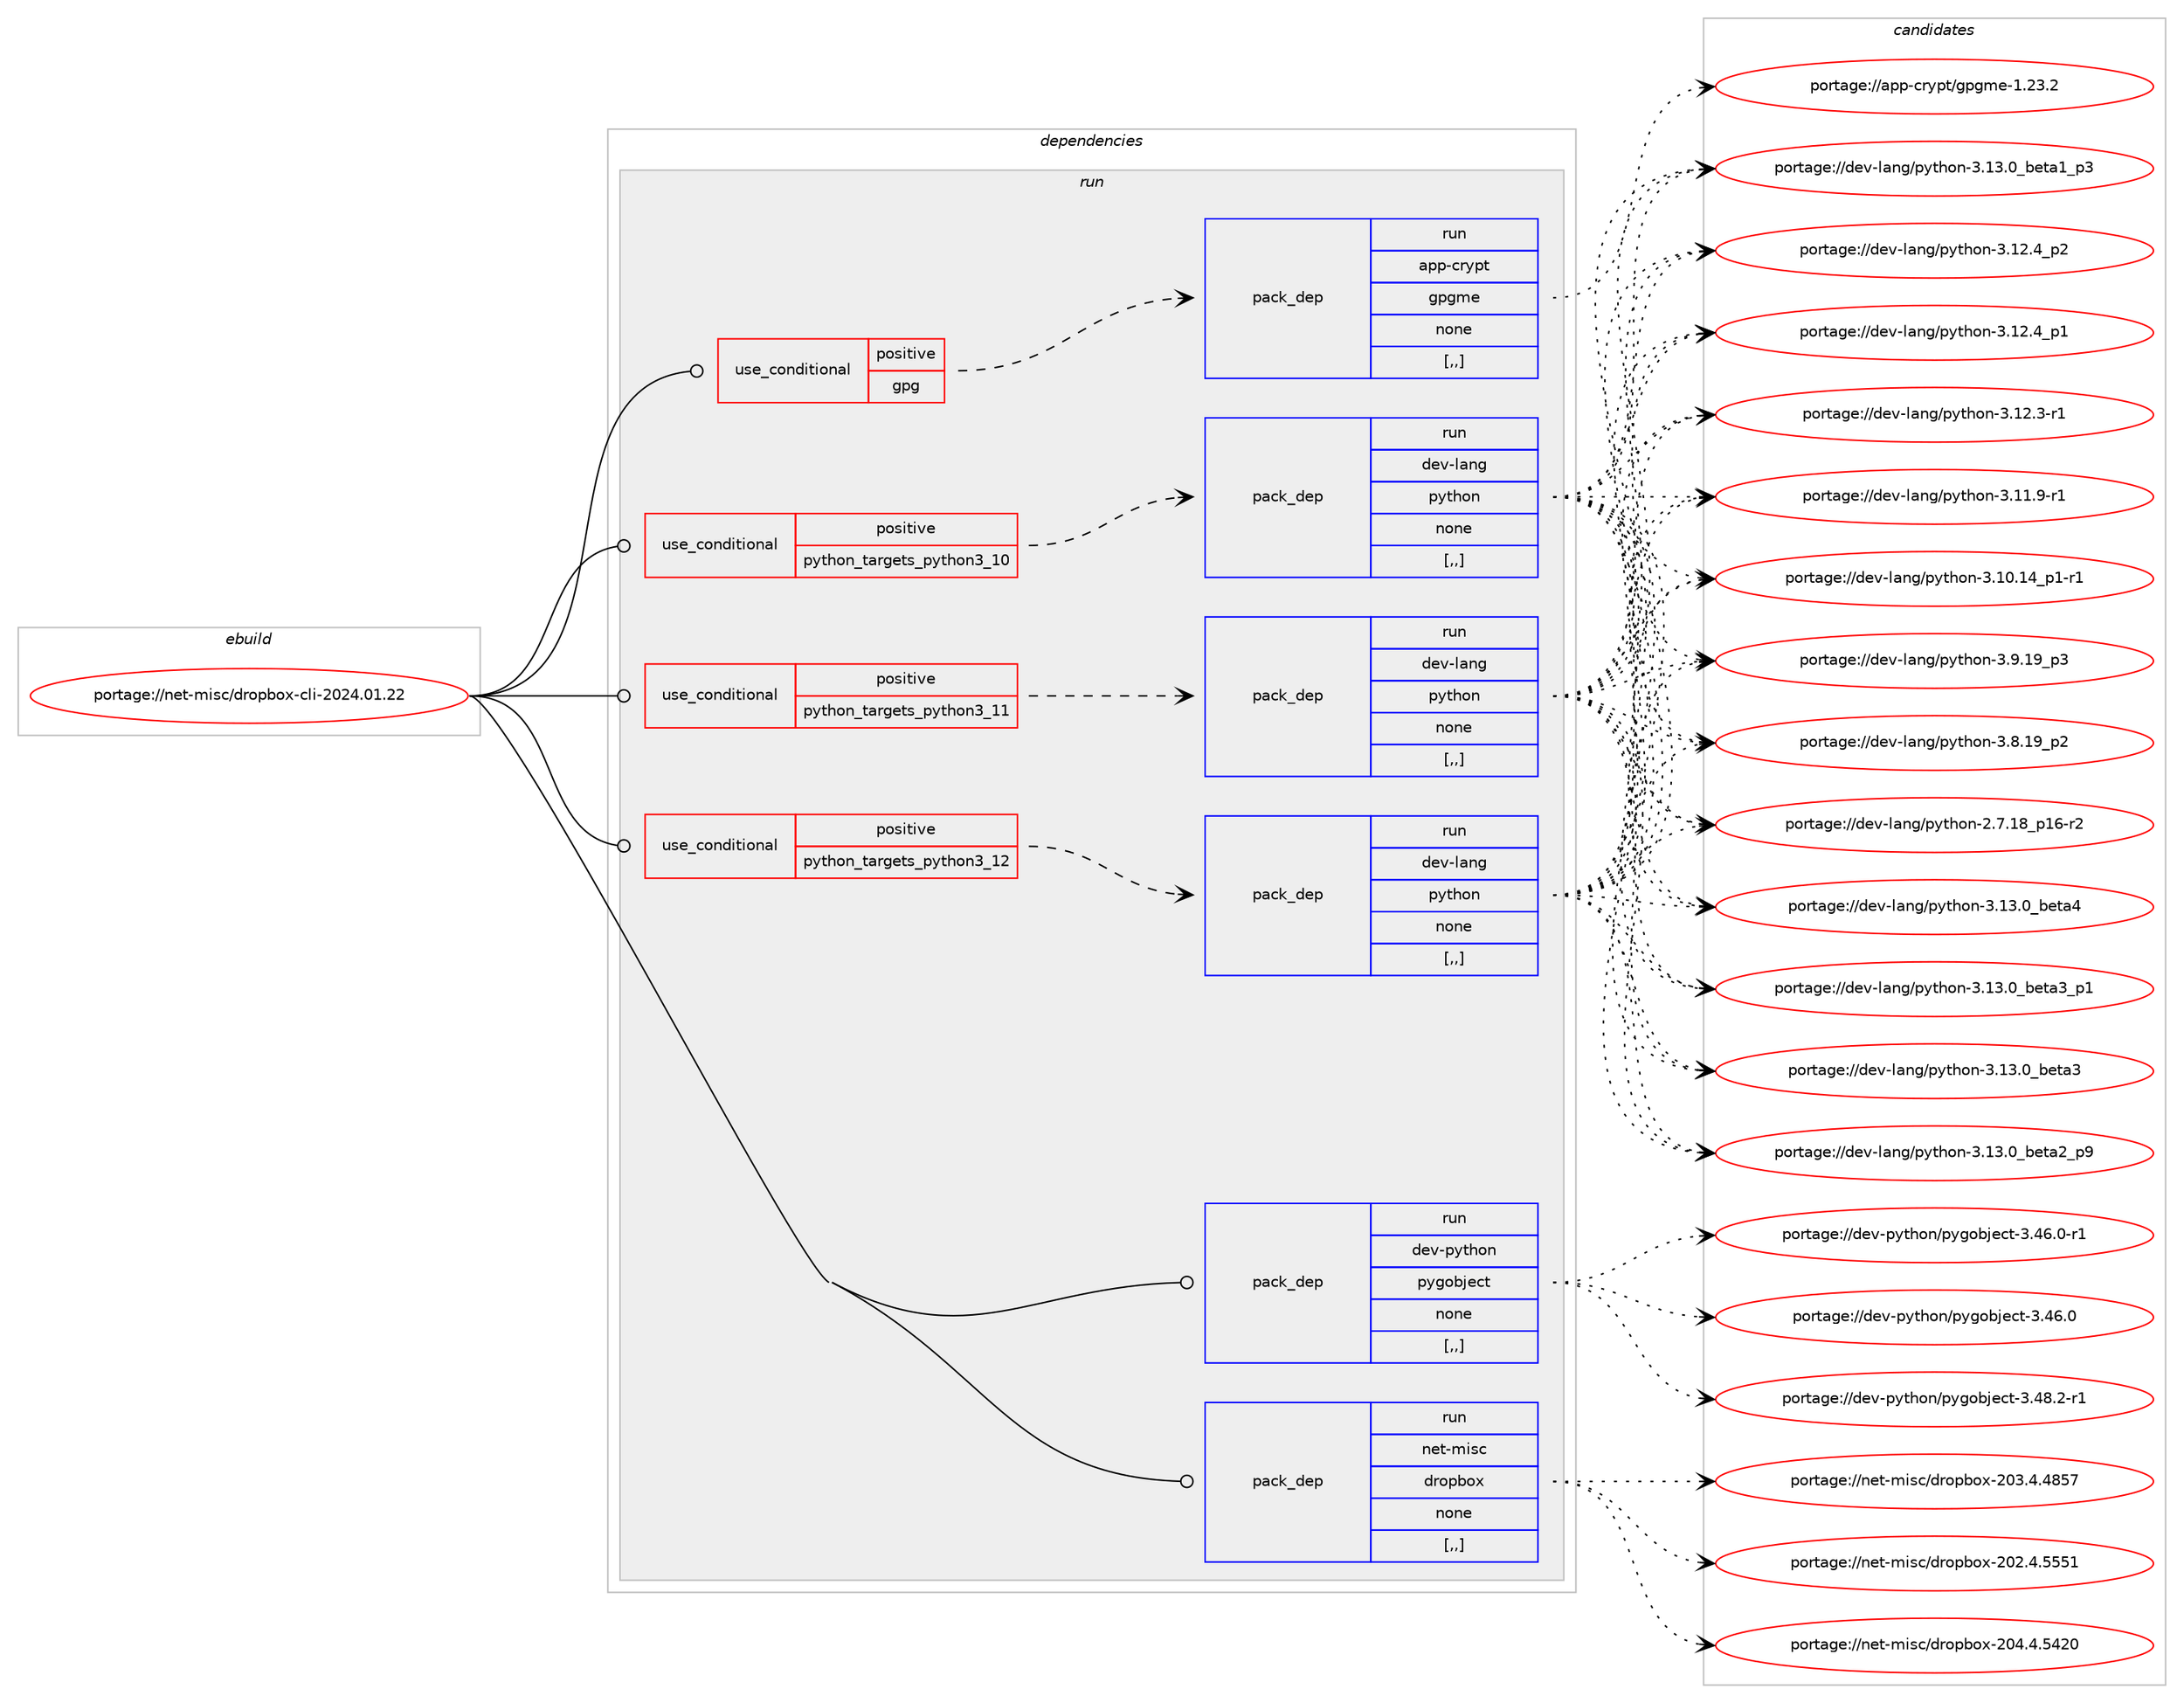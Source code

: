 digraph prolog {

# *************
# Graph options
# *************

newrank=true;
concentrate=true;
compound=true;
graph [rankdir=LR,fontname=Helvetica,fontsize=10,ranksep=1.5];#, ranksep=2.5, nodesep=0.2];
edge  [arrowhead=vee];
node  [fontname=Helvetica,fontsize=10];

# **********
# The ebuild
# **********

subgraph cluster_leftcol {
color=gray;
label=<<i>ebuild</i>>;
id [label="portage://net-misc/dropbox-cli-2024.01.22", color=red, width=4, href="../net-misc/dropbox-cli-2024.01.22.svg"];
}

# ****************
# The dependencies
# ****************

subgraph cluster_midcol {
color=gray;
label=<<i>dependencies</i>>;
subgraph cluster_compile {
fillcolor="#eeeeee";
style=filled;
label=<<i>compile</i>>;
}
subgraph cluster_compileandrun {
fillcolor="#eeeeee";
style=filled;
label=<<i>compile and run</i>>;
}
subgraph cluster_run {
fillcolor="#eeeeee";
style=filled;
label=<<i>run</i>>;
subgraph cond97004 {
dependency369056 [label=<<TABLE BORDER="0" CELLBORDER="1" CELLSPACING="0" CELLPADDING="4"><TR><TD ROWSPAN="3" CELLPADDING="10">use_conditional</TD></TR><TR><TD>positive</TD></TR><TR><TD>gpg</TD></TR></TABLE>>, shape=none, color=red];
subgraph pack269392 {
dependency369057 [label=<<TABLE BORDER="0" CELLBORDER="1" CELLSPACING="0" CELLPADDING="4" WIDTH="220"><TR><TD ROWSPAN="6" CELLPADDING="30">pack_dep</TD></TR><TR><TD WIDTH="110">run</TD></TR><TR><TD>app-crypt</TD></TR><TR><TD>gpgme</TD></TR><TR><TD>none</TD></TR><TR><TD>[,,]</TD></TR></TABLE>>, shape=none, color=blue];
}
dependency369056:e -> dependency369057:w [weight=20,style="dashed",arrowhead="vee"];
}
id:e -> dependency369056:w [weight=20,style="solid",arrowhead="odot"];
subgraph cond97005 {
dependency369058 [label=<<TABLE BORDER="0" CELLBORDER="1" CELLSPACING="0" CELLPADDING="4"><TR><TD ROWSPAN="3" CELLPADDING="10">use_conditional</TD></TR><TR><TD>positive</TD></TR><TR><TD>python_targets_python3_10</TD></TR></TABLE>>, shape=none, color=red];
subgraph pack269393 {
dependency369059 [label=<<TABLE BORDER="0" CELLBORDER="1" CELLSPACING="0" CELLPADDING="4" WIDTH="220"><TR><TD ROWSPAN="6" CELLPADDING="30">pack_dep</TD></TR><TR><TD WIDTH="110">run</TD></TR><TR><TD>dev-lang</TD></TR><TR><TD>python</TD></TR><TR><TD>none</TD></TR><TR><TD>[,,]</TD></TR></TABLE>>, shape=none, color=blue];
}
dependency369058:e -> dependency369059:w [weight=20,style="dashed",arrowhead="vee"];
}
id:e -> dependency369058:w [weight=20,style="solid",arrowhead="odot"];
subgraph cond97006 {
dependency369060 [label=<<TABLE BORDER="0" CELLBORDER="1" CELLSPACING="0" CELLPADDING="4"><TR><TD ROWSPAN="3" CELLPADDING="10">use_conditional</TD></TR><TR><TD>positive</TD></TR><TR><TD>python_targets_python3_11</TD></TR></TABLE>>, shape=none, color=red];
subgraph pack269394 {
dependency369061 [label=<<TABLE BORDER="0" CELLBORDER="1" CELLSPACING="0" CELLPADDING="4" WIDTH="220"><TR><TD ROWSPAN="6" CELLPADDING="30">pack_dep</TD></TR><TR><TD WIDTH="110">run</TD></TR><TR><TD>dev-lang</TD></TR><TR><TD>python</TD></TR><TR><TD>none</TD></TR><TR><TD>[,,]</TD></TR></TABLE>>, shape=none, color=blue];
}
dependency369060:e -> dependency369061:w [weight=20,style="dashed",arrowhead="vee"];
}
id:e -> dependency369060:w [weight=20,style="solid",arrowhead="odot"];
subgraph cond97007 {
dependency369062 [label=<<TABLE BORDER="0" CELLBORDER="1" CELLSPACING="0" CELLPADDING="4"><TR><TD ROWSPAN="3" CELLPADDING="10">use_conditional</TD></TR><TR><TD>positive</TD></TR><TR><TD>python_targets_python3_12</TD></TR></TABLE>>, shape=none, color=red];
subgraph pack269395 {
dependency369063 [label=<<TABLE BORDER="0" CELLBORDER="1" CELLSPACING="0" CELLPADDING="4" WIDTH="220"><TR><TD ROWSPAN="6" CELLPADDING="30">pack_dep</TD></TR><TR><TD WIDTH="110">run</TD></TR><TR><TD>dev-lang</TD></TR><TR><TD>python</TD></TR><TR><TD>none</TD></TR><TR><TD>[,,]</TD></TR></TABLE>>, shape=none, color=blue];
}
dependency369062:e -> dependency369063:w [weight=20,style="dashed",arrowhead="vee"];
}
id:e -> dependency369062:w [weight=20,style="solid",arrowhead="odot"];
subgraph pack269396 {
dependency369064 [label=<<TABLE BORDER="0" CELLBORDER="1" CELLSPACING="0" CELLPADDING="4" WIDTH="220"><TR><TD ROWSPAN="6" CELLPADDING="30">pack_dep</TD></TR><TR><TD WIDTH="110">run</TD></TR><TR><TD>dev-python</TD></TR><TR><TD>pygobject</TD></TR><TR><TD>none</TD></TR><TR><TD>[,,]</TD></TR></TABLE>>, shape=none, color=blue];
}
id:e -> dependency369064:w [weight=20,style="solid",arrowhead="odot"];
subgraph pack269397 {
dependency369065 [label=<<TABLE BORDER="0" CELLBORDER="1" CELLSPACING="0" CELLPADDING="4" WIDTH="220"><TR><TD ROWSPAN="6" CELLPADDING="30">pack_dep</TD></TR><TR><TD WIDTH="110">run</TD></TR><TR><TD>net-misc</TD></TR><TR><TD>dropbox</TD></TR><TR><TD>none</TD></TR><TR><TD>[,,]</TD></TR></TABLE>>, shape=none, color=blue];
}
id:e -> dependency369065:w [weight=20,style="solid",arrowhead="odot"];
}
}

# **************
# The candidates
# **************

subgraph cluster_choices {
rank=same;
color=gray;
label=<<i>candidates</i>>;

subgraph choice269392 {
color=black;
nodesep=1;
choice9711211245991141211121164710311210310910145494650514650 [label="portage://app-crypt/gpgme-1.23.2", color=red, width=4,href="../app-crypt/gpgme-1.23.2.svg"];
dependency369057:e -> choice9711211245991141211121164710311210310910145494650514650:w [style=dotted,weight="100"];
}
subgraph choice269393 {
color=black;
nodesep=1;
choice1001011184510897110103471121211161041111104551464951464895981011169752 [label="portage://dev-lang/python-3.13.0_beta4", color=red, width=4,href="../dev-lang/python-3.13.0_beta4.svg"];
choice10010111845108971101034711212111610411111045514649514648959810111697519511249 [label="portage://dev-lang/python-3.13.0_beta3_p1", color=red, width=4,href="../dev-lang/python-3.13.0_beta3_p1.svg"];
choice1001011184510897110103471121211161041111104551464951464895981011169751 [label="portage://dev-lang/python-3.13.0_beta3", color=red, width=4,href="../dev-lang/python-3.13.0_beta3.svg"];
choice10010111845108971101034711212111610411111045514649514648959810111697509511257 [label="portage://dev-lang/python-3.13.0_beta2_p9", color=red, width=4,href="../dev-lang/python-3.13.0_beta2_p9.svg"];
choice10010111845108971101034711212111610411111045514649514648959810111697499511251 [label="portage://dev-lang/python-3.13.0_beta1_p3", color=red, width=4,href="../dev-lang/python-3.13.0_beta1_p3.svg"];
choice100101118451089711010347112121116104111110455146495046529511250 [label="portage://dev-lang/python-3.12.4_p2", color=red, width=4,href="../dev-lang/python-3.12.4_p2.svg"];
choice100101118451089711010347112121116104111110455146495046529511249 [label="portage://dev-lang/python-3.12.4_p1", color=red, width=4,href="../dev-lang/python-3.12.4_p1.svg"];
choice100101118451089711010347112121116104111110455146495046514511449 [label="portage://dev-lang/python-3.12.3-r1", color=red, width=4,href="../dev-lang/python-3.12.3-r1.svg"];
choice100101118451089711010347112121116104111110455146494946574511449 [label="portage://dev-lang/python-3.11.9-r1", color=red, width=4,href="../dev-lang/python-3.11.9-r1.svg"];
choice100101118451089711010347112121116104111110455146494846495295112494511449 [label="portage://dev-lang/python-3.10.14_p1-r1", color=red, width=4,href="../dev-lang/python-3.10.14_p1-r1.svg"];
choice100101118451089711010347112121116104111110455146574649579511251 [label="portage://dev-lang/python-3.9.19_p3", color=red, width=4,href="../dev-lang/python-3.9.19_p3.svg"];
choice100101118451089711010347112121116104111110455146564649579511250 [label="portage://dev-lang/python-3.8.19_p2", color=red, width=4,href="../dev-lang/python-3.8.19_p2.svg"];
choice100101118451089711010347112121116104111110455046554649569511249544511450 [label="portage://dev-lang/python-2.7.18_p16-r2", color=red, width=4,href="../dev-lang/python-2.7.18_p16-r2.svg"];
dependency369059:e -> choice1001011184510897110103471121211161041111104551464951464895981011169752:w [style=dotted,weight="100"];
dependency369059:e -> choice10010111845108971101034711212111610411111045514649514648959810111697519511249:w [style=dotted,weight="100"];
dependency369059:e -> choice1001011184510897110103471121211161041111104551464951464895981011169751:w [style=dotted,weight="100"];
dependency369059:e -> choice10010111845108971101034711212111610411111045514649514648959810111697509511257:w [style=dotted,weight="100"];
dependency369059:e -> choice10010111845108971101034711212111610411111045514649514648959810111697499511251:w [style=dotted,weight="100"];
dependency369059:e -> choice100101118451089711010347112121116104111110455146495046529511250:w [style=dotted,weight="100"];
dependency369059:e -> choice100101118451089711010347112121116104111110455146495046529511249:w [style=dotted,weight="100"];
dependency369059:e -> choice100101118451089711010347112121116104111110455146495046514511449:w [style=dotted,weight="100"];
dependency369059:e -> choice100101118451089711010347112121116104111110455146494946574511449:w [style=dotted,weight="100"];
dependency369059:e -> choice100101118451089711010347112121116104111110455146494846495295112494511449:w [style=dotted,weight="100"];
dependency369059:e -> choice100101118451089711010347112121116104111110455146574649579511251:w [style=dotted,weight="100"];
dependency369059:e -> choice100101118451089711010347112121116104111110455146564649579511250:w [style=dotted,weight="100"];
dependency369059:e -> choice100101118451089711010347112121116104111110455046554649569511249544511450:w [style=dotted,weight="100"];
}
subgraph choice269394 {
color=black;
nodesep=1;
choice1001011184510897110103471121211161041111104551464951464895981011169752 [label="portage://dev-lang/python-3.13.0_beta4", color=red, width=4,href="../dev-lang/python-3.13.0_beta4.svg"];
choice10010111845108971101034711212111610411111045514649514648959810111697519511249 [label="portage://dev-lang/python-3.13.0_beta3_p1", color=red, width=4,href="../dev-lang/python-3.13.0_beta3_p1.svg"];
choice1001011184510897110103471121211161041111104551464951464895981011169751 [label="portage://dev-lang/python-3.13.0_beta3", color=red, width=4,href="../dev-lang/python-3.13.0_beta3.svg"];
choice10010111845108971101034711212111610411111045514649514648959810111697509511257 [label="portage://dev-lang/python-3.13.0_beta2_p9", color=red, width=4,href="../dev-lang/python-3.13.0_beta2_p9.svg"];
choice10010111845108971101034711212111610411111045514649514648959810111697499511251 [label="portage://dev-lang/python-3.13.0_beta1_p3", color=red, width=4,href="../dev-lang/python-3.13.0_beta1_p3.svg"];
choice100101118451089711010347112121116104111110455146495046529511250 [label="portage://dev-lang/python-3.12.4_p2", color=red, width=4,href="../dev-lang/python-3.12.4_p2.svg"];
choice100101118451089711010347112121116104111110455146495046529511249 [label="portage://dev-lang/python-3.12.4_p1", color=red, width=4,href="../dev-lang/python-3.12.4_p1.svg"];
choice100101118451089711010347112121116104111110455146495046514511449 [label="portage://dev-lang/python-3.12.3-r1", color=red, width=4,href="../dev-lang/python-3.12.3-r1.svg"];
choice100101118451089711010347112121116104111110455146494946574511449 [label="portage://dev-lang/python-3.11.9-r1", color=red, width=4,href="../dev-lang/python-3.11.9-r1.svg"];
choice100101118451089711010347112121116104111110455146494846495295112494511449 [label="portage://dev-lang/python-3.10.14_p1-r1", color=red, width=4,href="../dev-lang/python-3.10.14_p1-r1.svg"];
choice100101118451089711010347112121116104111110455146574649579511251 [label="portage://dev-lang/python-3.9.19_p3", color=red, width=4,href="../dev-lang/python-3.9.19_p3.svg"];
choice100101118451089711010347112121116104111110455146564649579511250 [label="portage://dev-lang/python-3.8.19_p2", color=red, width=4,href="../dev-lang/python-3.8.19_p2.svg"];
choice100101118451089711010347112121116104111110455046554649569511249544511450 [label="portage://dev-lang/python-2.7.18_p16-r2", color=red, width=4,href="../dev-lang/python-2.7.18_p16-r2.svg"];
dependency369061:e -> choice1001011184510897110103471121211161041111104551464951464895981011169752:w [style=dotted,weight="100"];
dependency369061:e -> choice10010111845108971101034711212111610411111045514649514648959810111697519511249:w [style=dotted,weight="100"];
dependency369061:e -> choice1001011184510897110103471121211161041111104551464951464895981011169751:w [style=dotted,weight="100"];
dependency369061:e -> choice10010111845108971101034711212111610411111045514649514648959810111697509511257:w [style=dotted,weight="100"];
dependency369061:e -> choice10010111845108971101034711212111610411111045514649514648959810111697499511251:w [style=dotted,weight="100"];
dependency369061:e -> choice100101118451089711010347112121116104111110455146495046529511250:w [style=dotted,weight="100"];
dependency369061:e -> choice100101118451089711010347112121116104111110455146495046529511249:w [style=dotted,weight="100"];
dependency369061:e -> choice100101118451089711010347112121116104111110455146495046514511449:w [style=dotted,weight="100"];
dependency369061:e -> choice100101118451089711010347112121116104111110455146494946574511449:w [style=dotted,weight="100"];
dependency369061:e -> choice100101118451089711010347112121116104111110455146494846495295112494511449:w [style=dotted,weight="100"];
dependency369061:e -> choice100101118451089711010347112121116104111110455146574649579511251:w [style=dotted,weight="100"];
dependency369061:e -> choice100101118451089711010347112121116104111110455146564649579511250:w [style=dotted,weight="100"];
dependency369061:e -> choice100101118451089711010347112121116104111110455046554649569511249544511450:w [style=dotted,weight="100"];
}
subgraph choice269395 {
color=black;
nodesep=1;
choice1001011184510897110103471121211161041111104551464951464895981011169752 [label="portage://dev-lang/python-3.13.0_beta4", color=red, width=4,href="../dev-lang/python-3.13.0_beta4.svg"];
choice10010111845108971101034711212111610411111045514649514648959810111697519511249 [label="portage://dev-lang/python-3.13.0_beta3_p1", color=red, width=4,href="../dev-lang/python-3.13.0_beta3_p1.svg"];
choice1001011184510897110103471121211161041111104551464951464895981011169751 [label="portage://dev-lang/python-3.13.0_beta3", color=red, width=4,href="../dev-lang/python-3.13.0_beta3.svg"];
choice10010111845108971101034711212111610411111045514649514648959810111697509511257 [label="portage://dev-lang/python-3.13.0_beta2_p9", color=red, width=4,href="../dev-lang/python-3.13.0_beta2_p9.svg"];
choice10010111845108971101034711212111610411111045514649514648959810111697499511251 [label="portage://dev-lang/python-3.13.0_beta1_p3", color=red, width=4,href="../dev-lang/python-3.13.0_beta1_p3.svg"];
choice100101118451089711010347112121116104111110455146495046529511250 [label="portage://dev-lang/python-3.12.4_p2", color=red, width=4,href="../dev-lang/python-3.12.4_p2.svg"];
choice100101118451089711010347112121116104111110455146495046529511249 [label="portage://dev-lang/python-3.12.4_p1", color=red, width=4,href="../dev-lang/python-3.12.4_p1.svg"];
choice100101118451089711010347112121116104111110455146495046514511449 [label="portage://dev-lang/python-3.12.3-r1", color=red, width=4,href="../dev-lang/python-3.12.3-r1.svg"];
choice100101118451089711010347112121116104111110455146494946574511449 [label="portage://dev-lang/python-3.11.9-r1", color=red, width=4,href="../dev-lang/python-3.11.9-r1.svg"];
choice100101118451089711010347112121116104111110455146494846495295112494511449 [label="portage://dev-lang/python-3.10.14_p1-r1", color=red, width=4,href="../dev-lang/python-3.10.14_p1-r1.svg"];
choice100101118451089711010347112121116104111110455146574649579511251 [label="portage://dev-lang/python-3.9.19_p3", color=red, width=4,href="../dev-lang/python-3.9.19_p3.svg"];
choice100101118451089711010347112121116104111110455146564649579511250 [label="portage://dev-lang/python-3.8.19_p2", color=red, width=4,href="../dev-lang/python-3.8.19_p2.svg"];
choice100101118451089711010347112121116104111110455046554649569511249544511450 [label="portage://dev-lang/python-2.7.18_p16-r2", color=red, width=4,href="../dev-lang/python-2.7.18_p16-r2.svg"];
dependency369063:e -> choice1001011184510897110103471121211161041111104551464951464895981011169752:w [style=dotted,weight="100"];
dependency369063:e -> choice10010111845108971101034711212111610411111045514649514648959810111697519511249:w [style=dotted,weight="100"];
dependency369063:e -> choice1001011184510897110103471121211161041111104551464951464895981011169751:w [style=dotted,weight="100"];
dependency369063:e -> choice10010111845108971101034711212111610411111045514649514648959810111697509511257:w [style=dotted,weight="100"];
dependency369063:e -> choice10010111845108971101034711212111610411111045514649514648959810111697499511251:w [style=dotted,weight="100"];
dependency369063:e -> choice100101118451089711010347112121116104111110455146495046529511250:w [style=dotted,weight="100"];
dependency369063:e -> choice100101118451089711010347112121116104111110455146495046529511249:w [style=dotted,weight="100"];
dependency369063:e -> choice100101118451089711010347112121116104111110455146495046514511449:w [style=dotted,weight="100"];
dependency369063:e -> choice100101118451089711010347112121116104111110455146494946574511449:w [style=dotted,weight="100"];
dependency369063:e -> choice100101118451089711010347112121116104111110455146494846495295112494511449:w [style=dotted,weight="100"];
dependency369063:e -> choice100101118451089711010347112121116104111110455146574649579511251:w [style=dotted,weight="100"];
dependency369063:e -> choice100101118451089711010347112121116104111110455146564649579511250:w [style=dotted,weight="100"];
dependency369063:e -> choice100101118451089711010347112121116104111110455046554649569511249544511450:w [style=dotted,weight="100"];
}
subgraph choice269396 {
color=black;
nodesep=1;
choice10010111845112121116104111110471121211031119810610199116455146525646504511449 [label="portage://dev-python/pygobject-3.48.2-r1", color=red, width=4,href="../dev-python/pygobject-3.48.2-r1.svg"];
choice10010111845112121116104111110471121211031119810610199116455146525446484511449 [label="portage://dev-python/pygobject-3.46.0-r1", color=red, width=4,href="../dev-python/pygobject-3.46.0-r1.svg"];
choice1001011184511212111610411111047112121103111981061019911645514652544648 [label="portage://dev-python/pygobject-3.46.0", color=red, width=4,href="../dev-python/pygobject-3.46.0.svg"];
dependency369064:e -> choice10010111845112121116104111110471121211031119810610199116455146525646504511449:w [style=dotted,weight="100"];
dependency369064:e -> choice10010111845112121116104111110471121211031119810610199116455146525446484511449:w [style=dotted,weight="100"];
dependency369064:e -> choice1001011184511212111610411111047112121103111981061019911645514652544648:w [style=dotted,weight="100"];
}
subgraph choice269397 {
color=black;
nodesep=1;
choice110101116451091051159947100114111112981111204550485246524653525048 [label="portage://net-misc/dropbox-204.4.5420", color=red, width=4,href="../net-misc/dropbox-204.4.5420.svg"];
choice110101116451091051159947100114111112981111204550485146524652565355 [label="portage://net-misc/dropbox-203.4.4857", color=red, width=4,href="../net-misc/dropbox-203.4.4857.svg"];
choice110101116451091051159947100114111112981111204550485046524653535349 [label="portage://net-misc/dropbox-202.4.5551", color=red, width=4,href="../net-misc/dropbox-202.4.5551.svg"];
dependency369065:e -> choice110101116451091051159947100114111112981111204550485246524653525048:w [style=dotted,weight="100"];
dependency369065:e -> choice110101116451091051159947100114111112981111204550485146524652565355:w [style=dotted,weight="100"];
dependency369065:e -> choice110101116451091051159947100114111112981111204550485046524653535349:w [style=dotted,weight="100"];
}
}

}
